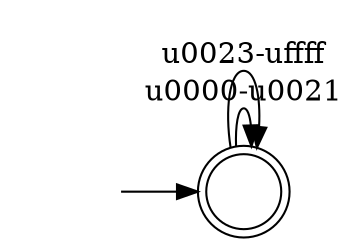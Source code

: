 digraph Automaton {
  rankdir = LR;
  0 [shape=doublecircle,label=""];
  initial [shape=plaintext,label=""];
  initial -> 0
  0 -> 0 [label="\u0000-\u0021"]
  0 -> 0 [label="\u0023-\uffff"]
}

